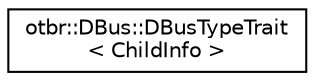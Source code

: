 digraph "Graphical Class Hierarchy"
{
  edge [fontname="Helvetica",fontsize="10",labelfontname="Helvetica",labelfontsize="10"];
  node [fontname="Helvetica",fontsize="10",shape=record];
  rankdir="LR";
  Node0 [label="otbr::DBus::DBusTypeTrait\l\< ChildInfo \>",height=0.2,width=0.4,color="black", fillcolor="white", style="filled",URL="$de/d83/structotbr_1_1DBus_1_1DBusTypeTrait_3_01ChildInfo_01_4.html"];
}
